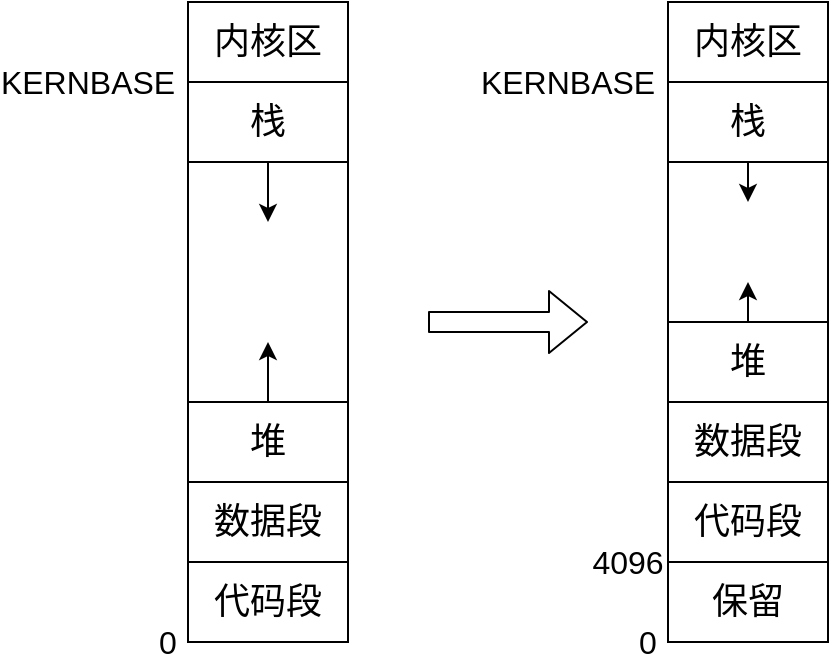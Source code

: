 <mxfile version="12.2.4" pages="1"><diagram id="iwf2KdHX-Oflr2OlEwHv" name="Page-1"><mxGraphModel dx="721" dy="549" grid="1" gridSize="10" guides="1" tooltips="1" connect="1" arrows="1" fold="1" page="1" pageScale="1" pageWidth="827" pageHeight="1169" math="0" shadow="0"><root><mxCell id="0"/><mxCell id="1" parent="0"/><mxCell id="5" value="&lt;font style=&quot;font-size: 16px&quot;&gt;0&lt;/font&gt;" style="text;html=1;strokeColor=none;fillColor=none;align=center;verticalAlign=middle;whiteSpace=wrap;rounded=0;" parent="1" vertex="1"><mxGeometry x="130" y="390" width="40" height="20" as="geometry"/></mxCell><mxCell id="7" value="" style="rounded=0;whiteSpace=wrap;html=1;" parent="1" vertex="1"><mxGeometry x="160" y="360" width="80" height="40" as="geometry"/></mxCell><mxCell id="8" value="" style="rounded=0;whiteSpace=wrap;html=1;" parent="1" vertex="1"><mxGeometry x="160" y="320" width="80" height="40" as="geometry"/></mxCell><mxCell id="9" value="" style="rounded=0;whiteSpace=wrap;html=1;" parent="1" vertex="1"><mxGeometry x="160" y="280" width="80" height="40" as="geometry"/></mxCell><mxCell id="10" value="" style="rounded=0;whiteSpace=wrap;html=1;" parent="1" vertex="1"><mxGeometry x="160" y="160" width="80" height="120" as="geometry"/></mxCell><mxCell id="11" value="" style="rounded=0;whiteSpace=wrap;html=1;" parent="1" vertex="1"><mxGeometry x="160" y="120" width="80" height="40" as="geometry"/></mxCell><mxCell id="12" value="" style="rounded=0;whiteSpace=wrap;html=1;" parent="1" vertex="1"><mxGeometry x="160" y="80" width="80" height="40" as="geometry"/></mxCell><mxCell id="13" value="&lt;font style=&quot;font-size: 18px&quot;&gt;代码段&lt;/font&gt;" style="text;html=1;strokeColor=none;fillColor=none;align=center;verticalAlign=middle;whiteSpace=wrap;rounded=0;" parent="1" vertex="1"><mxGeometry x="170" y="370" width="60" height="20" as="geometry"/></mxCell><mxCell id="14" value="&lt;font style=&quot;font-size: 18px&quot;&gt;数据段&lt;/font&gt;" style="text;html=1;strokeColor=none;fillColor=none;align=center;verticalAlign=middle;whiteSpace=wrap;rounded=0;" parent="1" vertex="1"><mxGeometry x="170" y="330" width="60" height="20" as="geometry"/></mxCell><mxCell id="15" value="&lt;font style=&quot;font-size: 18px&quot;&gt;堆&lt;/font&gt;" style="text;html=1;strokeColor=none;fillColor=none;align=center;verticalAlign=middle;whiteSpace=wrap;rounded=0;" parent="1" vertex="1"><mxGeometry x="170" y="290" width="60" height="20" as="geometry"/></mxCell><mxCell id="16" value="&lt;font style=&quot;font-size: 18px&quot;&gt;栈&lt;/font&gt;" style="text;html=1;strokeColor=none;fillColor=none;align=center;verticalAlign=middle;whiteSpace=wrap;rounded=0;" parent="1" vertex="1"><mxGeometry x="170" y="130" width="60" height="20" as="geometry"/></mxCell><mxCell id="17" value="&lt;font style=&quot;font-size: 18px&quot;&gt;内核区&lt;/font&gt;" style="text;html=1;strokeColor=none;fillColor=none;align=center;verticalAlign=middle;whiteSpace=wrap;rounded=0;" parent="1" vertex="1"><mxGeometry x="170" y="90" width="60" height="20" as="geometry"/></mxCell><mxCell id="19" value="&lt;font style=&quot;font-size: 16px&quot;&gt;KERNBASE&lt;/font&gt;" style="text;html=1;strokeColor=none;fillColor=none;align=center;verticalAlign=middle;whiteSpace=wrap;rounded=0;" parent="1" vertex="1"><mxGeometry x="90" y="110" width="40" height="20" as="geometry"/></mxCell><mxCell id="20" value="" style="shape=flexArrow;endArrow=classic;html=1;" parent="1" edge="1"><mxGeometry width="50" height="50" relative="1" as="geometry"><mxPoint x="280" y="240" as="sourcePoint"/><mxPoint x="360" y="240" as="targetPoint"/></mxGeometry></mxCell><mxCell id="60" value="&lt;font style=&quot;font-size: 16px&quot;&gt;0&lt;/font&gt;" style="text;html=1;strokeColor=none;fillColor=none;align=center;verticalAlign=middle;whiteSpace=wrap;rounded=0;" parent="1" vertex="1"><mxGeometry x="370" y="390" width="40" height="20" as="geometry"/></mxCell><mxCell id="61" value="" style="rounded=0;whiteSpace=wrap;html=1;" parent="1" vertex="1"><mxGeometry x="400" y="320" width="80" height="40" as="geometry"/></mxCell><mxCell id="62" value="" style="rounded=0;whiteSpace=wrap;html=1;" parent="1" vertex="1"><mxGeometry x="400" y="280" width="80" height="40" as="geometry"/></mxCell><mxCell id="63" value="" style="rounded=0;whiteSpace=wrap;html=1;" parent="1" vertex="1"><mxGeometry x="400" y="240" width="80" height="40" as="geometry"/></mxCell><mxCell id="65" value="" style="rounded=0;whiteSpace=wrap;html=1;" parent="1" vertex="1"><mxGeometry x="400" y="120" width="80" height="40" as="geometry"/></mxCell><mxCell id="66" value="" style="rounded=0;whiteSpace=wrap;html=1;" parent="1" vertex="1"><mxGeometry x="400" y="80" width="80" height="40" as="geometry"/></mxCell><mxCell id="67" value="&lt;font style=&quot;font-size: 18px&quot;&gt;代码段&lt;/font&gt;" style="text;html=1;strokeColor=none;fillColor=none;align=center;verticalAlign=middle;whiteSpace=wrap;rounded=0;" parent="1" vertex="1"><mxGeometry x="410" y="330" width="60" height="20" as="geometry"/></mxCell><mxCell id="68" value="&lt;font style=&quot;font-size: 18px&quot;&gt;数据段&lt;/font&gt;" style="text;html=1;strokeColor=none;fillColor=none;align=center;verticalAlign=middle;whiteSpace=wrap;rounded=0;" parent="1" vertex="1"><mxGeometry x="410" y="290" width="60" height="20" as="geometry"/></mxCell><mxCell id="69" value="&lt;font style=&quot;font-size: 18px&quot;&gt;堆&lt;/font&gt;" style="text;html=1;strokeColor=none;fillColor=none;align=center;verticalAlign=middle;whiteSpace=wrap;rounded=0;" parent="1" vertex="1"><mxGeometry x="410" y="250" width="60" height="20" as="geometry"/></mxCell><mxCell id="70" value="&lt;font style=&quot;font-size: 18px&quot;&gt;栈&lt;/font&gt;" style="text;html=1;strokeColor=none;fillColor=none;align=center;verticalAlign=middle;whiteSpace=wrap;rounded=0;" parent="1" vertex="1"><mxGeometry x="410" y="130" width="60" height="20" as="geometry"/></mxCell><mxCell id="71" value="&lt;font style=&quot;font-size: 18px&quot;&gt;内核区&lt;/font&gt;" style="text;html=1;strokeColor=none;fillColor=none;align=center;verticalAlign=middle;whiteSpace=wrap;rounded=0;" parent="1" vertex="1"><mxGeometry x="410" y="90" width="60" height="20" as="geometry"/></mxCell><mxCell id="72" value="&lt;font style=&quot;font-size: 16px&quot;&gt;KERNBASE&lt;/font&gt;" style="text;html=1;strokeColor=none;fillColor=none;align=center;verticalAlign=middle;whiteSpace=wrap;rounded=0;" parent="1" vertex="1"><mxGeometry x="330" y="110" width="40" height="20" as="geometry"/></mxCell><mxCell id="74" value="" style="rounded=0;whiteSpace=wrap;html=1;" parent="1" vertex="1"><mxGeometry x="400" y="160" width="80" height="80" as="geometry"/></mxCell><mxCell id="75" value="" style="rounded=0;whiteSpace=wrap;html=1;" parent="1" vertex="1"><mxGeometry x="400" y="360" width="80" height="40" as="geometry"/></mxCell><mxCell id="77" value="&lt;span style=&quot;font-size: 18px&quot;&gt;保留&lt;/span&gt;" style="text;html=1;strokeColor=none;fillColor=none;align=center;verticalAlign=middle;whiteSpace=wrap;rounded=0;" parent="1" vertex="1"><mxGeometry x="410" y="370" width="60" height="20" as="geometry"/></mxCell><mxCell id="78" value="&lt;font style=&quot;font-size: 16px&quot;&gt;4096&lt;/font&gt;" style="text;html=1;strokeColor=none;fillColor=none;align=center;verticalAlign=middle;whiteSpace=wrap;rounded=0;" parent="1" vertex="1"><mxGeometry x="360" y="350" width="40" height="20" as="geometry"/></mxCell><mxCell id="79" value="" style="endArrow=classic;html=1;exitX=0.5;exitY=1;exitDx=0;exitDy=0;" parent="1" source="10" edge="1"><mxGeometry width="50" height="50" relative="1" as="geometry"><mxPoint x="180" y="280" as="sourcePoint"/><mxPoint x="200" y="250" as="targetPoint"/></mxGeometry></mxCell><mxCell id="84" value="" style="endArrow=classic;html=1;exitX=0.5;exitY=0;exitDx=0;exitDy=0;" parent="1" source="10" edge="1"><mxGeometry width="50" height="50" relative="1" as="geometry"><mxPoint x="170" y="240" as="sourcePoint"/><mxPoint x="200" y="190" as="targetPoint"/></mxGeometry></mxCell><mxCell id="86" value="" style="endArrow=classic;html=1;exitX=0.5;exitY=1;exitDx=0;exitDy=0;" parent="1" source="74" edge="1"><mxGeometry width="50" height="50" relative="1" as="geometry"><mxPoint x="420" y="240" as="sourcePoint"/><mxPoint x="440" y="220" as="targetPoint"/></mxGeometry></mxCell><mxCell id="87" value="" style="endArrow=classic;html=1;" parent="1" source="74" edge="1"><mxGeometry width="50" height="50" relative="1" as="geometry"><mxPoint x="420" y="210" as="sourcePoint"/><mxPoint x="440" y="180" as="targetPoint"/></mxGeometry></mxCell></root></mxGraphModel></diagram></mxfile>